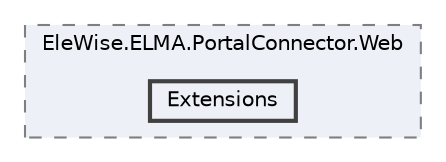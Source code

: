 digraph "Web/Modules/EleWise.ELMA.PortalConnector.Web/Extensions"
{
 // LATEX_PDF_SIZE
  bgcolor="transparent";
  edge [fontname=Helvetica,fontsize=10,labelfontname=Helvetica,labelfontsize=10];
  node [fontname=Helvetica,fontsize=10,shape=box,height=0.2,width=0.4];
  compound=true
  subgraph clusterdir_8a5dab7c0abb90a8c796351aef4cd723 {
    graph [ bgcolor="#edf0f7", pencolor="grey50", label="EleWise.ELMA.PortalConnector.Web", fontname=Helvetica,fontsize=10 style="filled,dashed", URL="dir_8a5dab7c0abb90a8c796351aef4cd723.html",tooltip=""]
  dir_861339f00b2530e6847b47b43a55b61a [label="Extensions", fillcolor="#edf0f7", color="grey25", style="filled,bold", URL="dir_861339f00b2530e6847b47b43a55b61a.html",tooltip=""];
  }
}
